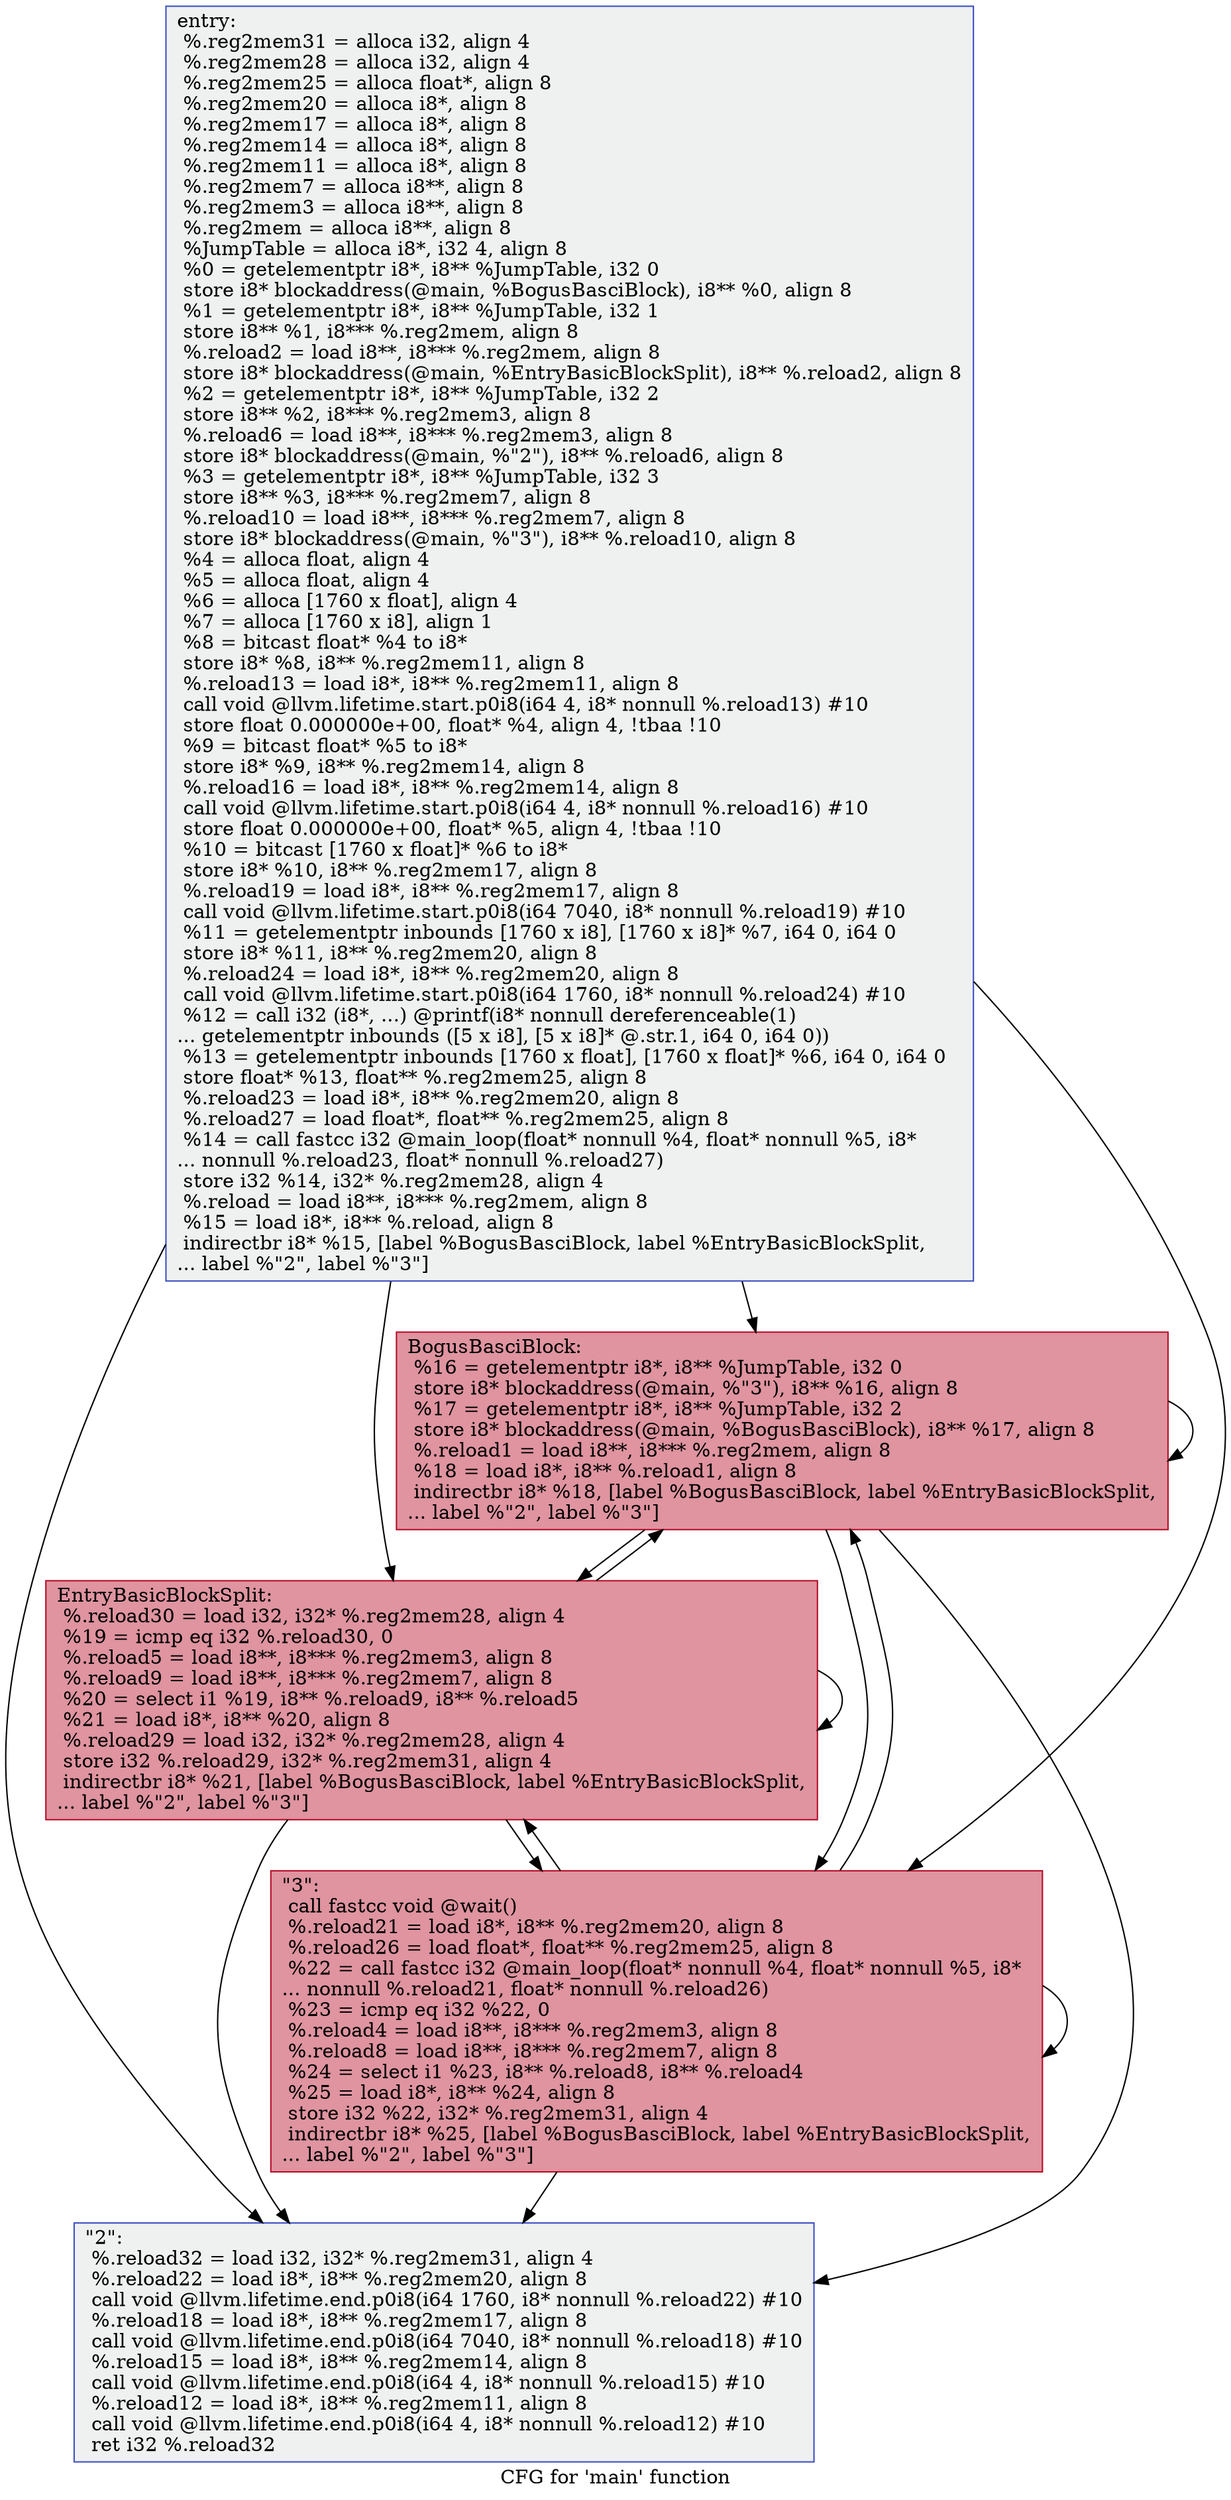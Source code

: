 digraph "CFG for 'main' function" {
	label="CFG for 'main' function";

	Node0x6000035e2bc0 [shape=record,color="#3d50c3ff", style=filled, fillcolor="#dbdcde70",label="{entry:\l  %.reg2mem31 = alloca i32, align 4\l  %.reg2mem28 = alloca i32, align 4\l  %.reg2mem25 = alloca float*, align 8\l  %.reg2mem20 = alloca i8*, align 8\l  %.reg2mem17 = alloca i8*, align 8\l  %.reg2mem14 = alloca i8*, align 8\l  %.reg2mem11 = alloca i8*, align 8\l  %.reg2mem7 = alloca i8**, align 8\l  %.reg2mem3 = alloca i8**, align 8\l  %.reg2mem = alloca i8**, align 8\l  %JumpTable = alloca i8*, i32 4, align 8\l  %0 = getelementptr i8*, i8** %JumpTable, i32 0\l  store i8* blockaddress(@main, %BogusBasciBlock), i8** %0, align 8\l  %1 = getelementptr i8*, i8** %JumpTable, i32 1\l  store i8** %1, i8*** %.reg2mem, align 8\l  %.reload2 = load i8**, i8*** %.reg2mem, align 8\l  store i8* blockaddress(@main, %EntryBasicBlockSplit), i8** %.reload2, align 8\l  %2 = getelementptr i8*, i8** %JumpTable, i32 2\l  store i8** %2, i8*** %.reg2mem3, align 8\l  %.reload6 = load i8**, i8*** %.reg2mem3, align 8\l  store i8* blockaddress(@main, %\"2\"), i8** %.reload6, align 8\l  %3 = getelementptr i8*, i8** %JumpTable, i32 3\l  store i8** %3, i8*** %.reg2mem7, align 8\l  %.reload10 = load i8**, i8*** %.reg2mem7, align 8\l  store i8* blockaddress(@main, %\"3\"), i8** %.reload10, align 8\l  %4 = alloca float, align 4\l  %5 = alloca float, align 4\l  %6 = alloca [1760 x float], align 4\l  %7 = alloca [1760 x i8], align 1\l  %8 = bitcast float* %4 to i8*\l  store i8* %8, i8** %.reg2mem11, align 8\l  %.reload13 = load i8*, i8** %.reg2mem11, align 8\l  call void @llvm.lifetime.start.p0i8(i64 4, i8* nonnull %.reload13) #10\l  store float 0.000000e+00, float* %4, align 4, !tbaa !10\l  %9 = bitcast float* %5 to i8*\l  store i8* %9, i8** %.reg2mem14, align 8\l  %.reload16 = load i8*, i8** %.reg2mem14, align 8\l  call void @llvm.lifetime.start.p0i8(i64 4, i8* nonnull %.reload16) #10\l  store float 0.000000e+00, float* %5, align 4, !tbaa !10\l  %10 = bitcast [1760 x float]* %6 to i8*\l  store i8* %10, i8** %.reg2mem17, align 8\l  %.reload19 = load i8*, i8** %.reg2mem17, align 8\l  call void @llvm.lifetime.start.p0i8(i64 7040, i8* nonnull %.reload19) #10\l  %11 = getelementptr inbounds [1760 x i8], [1760 x i8]* %7, i64 0, i64 0\l  store i8* %11, i8** %.reg2mem20, align 8\l  %.reload24 = load i8*, i8** %.reg2mem20, align 8\l  call void @llvm.lifetime.start.p0i8(i64 1760, i8* nonnull %.reload24) #10\l  %12 = call i32 (i8*, ...) @printf(i8* nonnull dereferenceable(1)\l... getelementptr inbounds ([5 x i8], [5 x i8]* @.str.1, i64 0, i64 0))\l  %13 = getelementptr inbounds [1760 x float], [1760 x float]* %6, i64 0, i64 0\l  store float* %13, float** %.reg2mem25, align 8\l  %.reload23 = load i8*, i8** %.reg2mem20, align 8\l  %.reload27 = load float*, float** %.reg2mem25, align 8\l  %14 = call fastcc i32 @main_loop(float* nonnull %4, float* nonnull %5, i8*\l... nonnull %.reload23, float* nonnull %.reload27)\l  store i32 %14, i32* %.reg2mem28, align 4\l  %.reload = load i8**, i8*** %.reg2mem, align 8\l  %15 = load i8*, i8** %.reload, align 8\l  indirectbr i8* %15, [label %BogusBasciBlock, label %EntryBasicBlockSplit,\l... label %\"2\", label %\"3\"]\l}"];
	Node0x6000035e2bc0 -> Node0x6000035e2c00;
	Node0x6000035e2bc0 -> Node0x6000035e2c40;
	Node0x6000035e2bc0 -> Node0x6000035e2c80;
	Node0x6000035e2bc0 -> Node0x6000035e2cc0;
	Node0x6000035e2c00 [shape=record,color="#b70d28ff", style=filled, fillcolor="#b70d2870",label="{BogusBasciBlock:                                  \l  %16 = getelementptr i8*, i8** %JumpTable, i32 0\l  store i8* blockaddress(@main, %\"3\"), i8** %16, align 8\l  %17 = getelementptr i8*, i8** %JumpTable, i32 2\l  store i8* blockaddress(@main, %BogusBasciBlock), i8** %17, align 8\l  %.reload1 = load i8**, i8*** %.reg2mem, align 8\l  %18 = load i8*, i8** %.reload1, align 8\l  indirectbr i8* %18, [label %BogusBasciBlock, label %EntryBasicBlockSplit,\l... label %\"2\", label %\"3\"]\l}"];
	Node0x6000035e2c00 -> Node0x6000035e2c00;
	Node0x6000035e2c00 -> Node0x6000035e2c40;
	Node0x6000035e2c00 -> Node0x6000035e2c80;
	Node0x6000035e2c00 -> Node0x6000035e2cc0;
	Node0x6000035e2c40 [shape=record,color="#b70d28ff", style=filled, fillcolor="#b70d2870",label="{EntryBasicBlockSplit:                             \l  %.reload30 = load i32, i32* %.reg2mem28, align 4\l  %19 = icmp eq i32 %.reload30, 0\l  %.reload5 = load i8**, i8*** %.reg2mem3, align 8\l  %.reload9 = load i8**, i8*** %.reg2mem7, align 8\l  %20 = select i1 %19, i8** %.reload9, i8** %.reload5\l  %21 = load i8*, i8** %20, align 8\l  %.reload29 = load i32, i32* %.reg2mem28, align 4\l  store i32 %.reload29, i32* %.reg2mem31, align 4\l  indirectbr i8* %21, [label %BogusBasciBlock, label %EntryBasicBlockSplit,\l... label %\"2\", label %\"3\"]\l}"];
	Node0x6000035e2c40 -> Node0x6000035e2c00;
	Node0x6000035e2c40 -> Node0x6000035e2c40;
	Node0x6000035e2c40 -> Node0x6000035e2c80;
	Node0x6000035e2c40 -> Node0x6000035e2cc0;
	Node0x6000035e2c80 [shape=record,color="#3d50c3ff", style=filled, fillcolor="#dbdcde70",label="{\"2\":                                              \l  %.reload32 = load i32, i32* %.reg2mem31, align 4\l  %.reload22 = load i8*, i8** %.reg2mem20, align 8\l  call void @llvm.lifetime.end.p0i8(i64 1760, i8* nonnull %.reload22) #10\l  %.reload18 = load i8*, i8** %.reg2mem17, align 8\l  call void @llvm.lifetime.end.p0i8(i64 7040, i8* nonnull %.reload18) #10\l  %.reload15 = load i8*, i8** %.reg2mem14, align 8\l  call void @llvm.lifetime.end.p0i8(i64 4, i8* nonnull %.reload15) #10\l  %.reload12 = load i8*, i8** %.reg2mem11, align 8\l  call void @llvm.lifetime.end.p0i8(i64 4, i8* nonnull %.reload12) #10\l  ret i32 %.reload32\l}"];
	Node0x6000035e2cc0 [shape=record,color="#b70d28ff", style=filled, fillcolor="#b70d2870",label="{\"3\":                                              \l  call fastcc void @wait()\l  %.reload21 = load i8*, i8** %.reg2mem20, align 8\l  %.reload26 = load float*, float** %.reg2mem25, align 8\l  %22 = call fastcc i32 @main_loop(float* nonnull %4, float* nonnull %5, i8*\l... nonnull %.reload21, float* nonnull %.reload26)\l  %23 = icmp eq i32 %22, 0\l  %.reload4 = load i8**, i8*** %.reg2mem3, align 8\l  %.reload8 = load i8**, i8*** %.reg2mem7, align 8\l  %24 = select i1 %23, i8** %.reload8, i8** %.reload4\l  %25 = load i8*, i8** %24, align 8\l  store i32 %22, i32* %.reg2mem31, align 4\l  indirectbr i8* %25, [label %BogusBasciBlock, label %EntryBasicBlockSplit,\l... label %\"2\", label %\"3\"]\l}"];
	Node0x6000035e2cc0 -> Node0x6000035e2c00;
	Node0x6000035e2cc0 -> Node0x6000035e2c40;
	Node0x6000035e2cc0 -> Node0x6000035e2c80;
	Node0x6000035e2cc0 -> Node0x6000035e2cc0;
}
